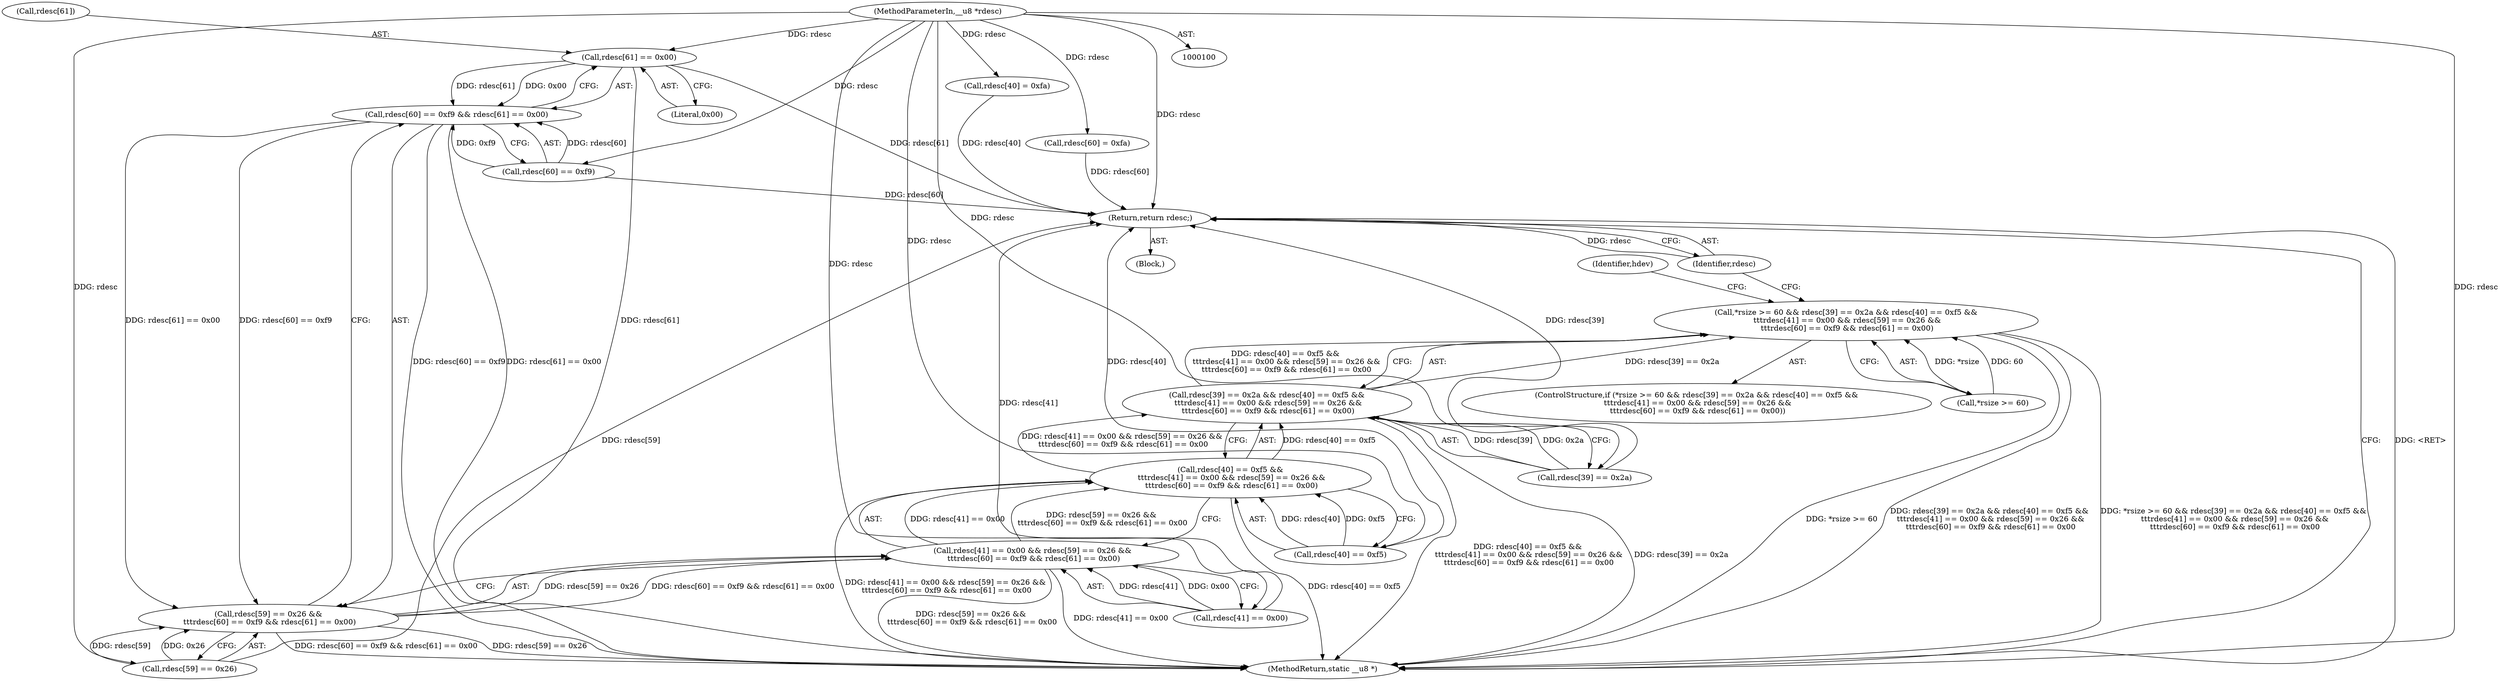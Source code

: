 digraph "0_linux_4ab25786c87eb20857bbb715c3ae34ec8fd6a214_3@pointer" {
"1000141" [label="(Call,rdesc[61] == 0x00)"];
"1000102" [label="(MethodParameterIn,__u8 *rdesc)"];
"1000135" [label="(Call,rdesc[60] == 0xf9 && rdesc[61] == 0x00)"];
"1000129" [label="(Call,rdesc[59] == 0x26 &&\n \t\t\trdesc[60] == 0xf9 && rdesc[61] == 0x00)"];
"1000123" [label="(Call,rdesc[41] == 0x00 && rdesc[59] == 0x26 &&\n \t\t\trdesc[60] == 0xf9 && rdesc[61] == 0x00)"];
"1000117" [label="(Call,rdesc[40] == 0xf5 &&\n \t\t\trdesc[41] == 0x00 && rdesc[59] == 0x26 &&\n \t\t\trdesc[60] == 0xf9 && rdesc[61] == 0x00)"];
"1000111" [label="(Call,rdesc[39] == 0x2a && rdesc[40] == 0xf5 &&\n \t\t\trdesc[41] == 0x00 && rdesc[59] == 0x26 &&\n \t\t\trdesc[60] == 0xf9 && rdesc[61] == 0x00)"];
"1000106" [label="(Call,*rsize >= 60 && rdesc[39] == 0x2a && rdesc[40] == 0xf5 &&\n \t\t\trdesc[41] == 0x00 && rdesc[59] == 0x26 &&\n \t\t\trdesc[60] == 0xf9 && rdesc[61] == 0x00)"];
"1000160" [label="(Return,return rdesc;)"];
"1000142" [label="(Call,rdesc[61])"];
"1000118" [label="(Call,rdesc[40] == 0xf5)"];
"1000130" [label="(Call,rdesc[59] == 0x26)"];
"1000129" [label="(Call,rdesc[59] == 0x26 &&\n \t\t\trdesc[60] == 0xf9 && rdesc[61] == 0x00)"];
"1000111" [label="(Call,rdesc[39] == 0x2a && rdesc[40] == 0xf5 &&\n \t\t\trdesc[41] == 0x00 && rdesc[59] == 0x26 &&\n \t\t\trdesc[60] == 0xf9 && rdesc[61] == 0x00)"];
"1000161" [label="(Identifier,rdesc)"];
"1000160" [label="(Return,return rdesc;)"];
"1000106" [label="(Call,*rsize >= 60 && rdesc[39] == 0x2a && rdesc[40] == 0xf5 &&\n \t\t\trdesc[41] == 0x00 && rdesc[59] == 0x26 &&\n \t\t\trdesc[60] == 0xf9 && rdesc[61] == 0x00)"];
"1000162" [label="(MethodReturn,static __u8 *)"];
"1000105" [label="(ControlStructure,if (*rsize >= 60 && rdesc[39] == 0x2a && rdesc[40] == 0xf5 &&\n \t\t\trdesc[41] == 0x00 && rdesc[59] == 0x26 &&\n \t\t\trdesc[60] == 0xf9 && rdesc[61] == 0x00))"];
"1000155" [label="(Call,rdesc[40] = 0xfa)"];
"1000104" [label="(Block,)"];
"1000102" [label="(MethodParameterIn,__u8 *rdesc)"];
"1000117" [label="(Call,rdesc[40] == 0xf5 &&\n \t\t\trdesc[41] == 0x00 && rdesc[59] == 0x26 &&\n \t\t\trdesc[60] == 0xf9 && rdesc[61] == 0x00)"];
"1000141" [label="(Call,rdesc[61] == 0x00)"];
"1000150" [label="(Call,rdesc[60] = 0xfa)"];
"1000135" [label="(Call,rdesc[60] == 0xf9 && rdesc[61] == 0x00)"];
"1000124" [label="(Call,rdesc[41] == 0x00)"];
"1000123" [label="(Call,rdesc[41] == 0x00 && rdesc[59] == 0x26 &&\n \t\t\trdesc[60] == 0xf9 && rdesc[61] == 0x00)"];
"1000136" [label="(Call,rdesc[60] == 0xf9)"];
"1000107" [label="(Call,*rsize >= 60)"];
"1000112" [label="(Call,rdesc[39] == 0x2a)"];
"1000148" [label="(Identifier,hdev)"];
"1000145" [label="(Literal,0x00)"];
"1000141" -> "1000135"  [label="AST: "];
"1000141" -> "1000145"  [label="CFG: "];
"1000142" -> "1000141"  [label="AST: "];
"1000145" -> "1000141"  [label="AST: "];
"1000135" -> "1000141"  [label="CFG: "];
"1000141" -> "1000162"  [label="DDG: rdesc[61]"];
"1000141" -> "1000135"  [label="DDG: rdesc[61]"];
"1000141" -> "1000135"  [label="DDG: 0x00"];
"1000102" -> "1000141"  [label="DDG: rdesc"];
"1000141" -> "1000160"  [label="DDG: rdesc[61]"];
"1000102" -> "1000100"  [label="AST: "];
"1000102" -> "1000162"  [label="DDG: rdesc"];
"1000102" -> "1000112"  [label="DDG: rdesc"];
"1000102" -> "1000118"  [label="DDG: rdesc"];
"1000102" -> "1000124"  [label="DDG: rdesc"];
"1000102" -> "1000130"  [label="DDG: rdesc"];
"1000102" -> "1000136"  [label="DDG: rdesc"];
"1000102" -> "1000150"  [label="DDG: rdesc"];
"1000102" -> "1000155"  [label="DDG: rdesc"];
"1000102" -> "1000160"  [label="DDG: rdesc"];
"1000135" -> "1000129"  [label="AST: "];
"1000135" -> "1000136"  [label="CFG: "];
"1000136" -> "1000135"  [label="AST: "];
"1000129" -> "1000135"  [label="CFG: "];
"1000135" -> "1000162"  [label="DDG: rdesc[60] == 0xf9"];
"1000135" -> "1000162"  [label="DDG: rdesc[61] == 0x00"];
"1000135" -> "1000129"  [label="DDG: rdesc[60] == 0xf9"];
"1000135" -> "1000129"  [label="DDG: rdesc[61] == 0x00"];
"1000136" -> "1000135"  [label="DDG: rdesc[60]"];
"1000136" -> "1000135"  [label="DDG: 0xf9"];
"1000129" -> "1000123"  [label="AST: "];
"1000129" -> "1000130"  [label="CFG: "];
"1000130" -> "1000129"  [label="AST: "];
"1000123" -> "1000129"  [label="CFG: "];
"1000129" -> "1000162"  [label="DDG: rdesc[59] == 0x26"];
"1000129" -> "1000162"  [label="DDG: rdesc[60] == 0xf9 && rdesc[61] == 0x00"];
"1000129" -> "1000123"  [label="DDG: rdesc[59] == 0x26"];
"1000129" -> "1000123"  [label="DDG: rdesc[60] == 0xf9 && rdesc[61] == 0x00"];
"1000130" -> "1000129"  [label="DDG: rdesc[59]"];
"1000130" -> "1000129"  [label="DDG: 0x26"];
"1000123" -> "1000117"  [label="AST: "];
"1000123" -> "1000124"  [label="CFG: "];
"1000124" -> "1000123"  [label="AST: "];
"1000117" -> "1000123"  [label="CFG: "];
"1000123" -> "1000162"  [label="DDG: rdesc[59] == 0x26 &&\n \t\t\trdesc[60] == 0xf9 && rdesc[61] == 0x00"];
"1000123" -> "1000162"  [label="DDG: rdesc[41] == 0x00"];
"1000123" -> "1000117"  [label="DDG: rdesc[41] == 0x00"];
"1000123" -> "1000117"  [label="DDG: rdesc[59] == 0x26 &&\n \t\t\trdesc[60] == 0xf9 && rdesc[61] == 0x00"];
"1000124" -> "1000123"  [label="DDG: rdesc[41]"];
"1000124" -> "1000123"  [label="DDG: 0x00"];
"1000117" -> "1000111"  [label="AST: "];
"1000117" -> "1000118"  [label="CFG: "];
"1000118" -> "1000117"  [label="AST: "];
"1000111" -> "1000117"  [label="CFG: "];
"1000117" -> "1000162"  [label="DDG: rdesc[40] == 0xf5"];
"1000117" -> "1000162"  [label="DDG: rdesc[41] == 0x00 && rdesc[59] == 0x26 &&\n \t\t\trdesc[60] == 0xf9 && rdesc[61] == 0x00"];
"1000117" -> "1000111"  [label="DDG: rdesc[40] == 0xf5"];
"1000117" -> "1000111"  [label="DDG: rdesc[41] == 0x00 && rdesc[59] == 0x26 &&\n \t\t\trdesc[60] == 0xf9 && rdesc[61] == 0x00"];
"1000118" -> "1000117"  [label="DDG: rdesc[40]"];
"1000118" -> "1000117"  [label="DDG: 0xf5"];
"1000111" -> "1000106"  [label="AST: "];
"1000111" -> "1000112"  [label="CFG: "];
"1000112" -> "1000111"  [label="AST: "];
"1000106" -> "1000111"  [label="CFG: "];
"1000111" -> "1000162"  [label="DDG: rdesc[40] == 0xf5 &&\n \t\t\trdesc[41] == 0x00 && rdesc[59] == 0x26 &&\n \t\t\trdesc[60] == 0xf9 && rdesc[61] == 0x00"];
"1000111" -> "1000162"  [label="DDG: rdesc[39] == 0x2a"];
"1000111" -> "1000106"  [label="DDG: rdesc[39] == 0x2a"];
"1000111" -> "1000106"  [label="DDG: rdesc[40] == 0xf5 &&\n \t\t\trdesc[41] == 0x00 && rdesc[59] == 0x26 &&\n \t\t\trdesc[60] == 0xf9 && rdesc[61] == 0x00"];
"1000112" -> "1000111"  [label="DDG: rdesc[39]"];
"1000112" -> "1000111"  [label="DDG: 0x2a"];
"1000106" -> "1000105"  [label="AST: "];
"1000106" -> "1000107"  [label="CFG: "];
"1000107" -> "1000106"  [label="AST: "];
"1000148" -> "1000106"  [label="CFG: "];
"1000161" -> "1000106"  [label="CFG: "];
"1000106" -> "1000162"  [label="DDG: *rsize >= 60"];
"1000106" -> "1000162"  [label="DDG: rdesc[39] == 0x2a && rdesc[40] == 0xf5 &&\n \t\t\trdesc[41] == 0x00 && rdesc[59] == 0x26 &&\n \t\t\trdesc[60] == 0xf9 && rdesc[61] == 0x00"];
"1000106" -> "1000162"  [label="DDG: *rsize >= 60 && rdesc[39] == 0x2a && rdesc[40] == 0xf5 &&\n \t\t\trdesc[41] == 0x00 && rdesc[59] == 0x26 &&\n \t\t\trdesc[60] == 0xf9 && rdesc[61] == 0x00"];
"1000107" -> "1000106"  [label="DDG: *rsize"];
"1000107" -> "1000106"  [label="DDG: 60"];
"1000160" -> "1000104"  [label="AST: "];
"1000160" -> "1000161"  [label="CFG: "];
"1000161" -> "1000160"  [label="AST: "];
"1000162" -> "1000160"  [label="CFG: "];
"1000160" -> "1000162"  [label="DDG: <RET>"];
"1000161" -> "1000160"  [label="DDG: rdesc"];
"1000124" -> "1000160"  [label="DDG: rdesc[41]"];
"1000150" -> "1000160"  [label="DDG: rdesc[60]"];
"1000112" -> "1000160"  [label="DDG: rdesc[39]"];
"1000155" -> "1000160"  [label="DDG: rdesc[40]"];
"1000118" -> "1000160"  [label="DDG: rdesc[40]"];
"1000136" -> "1000160"  [label="DDG: rdesc[60]"];
"1000130" -> "1000160"  [label="DDG: rdesc[59]"];
}
